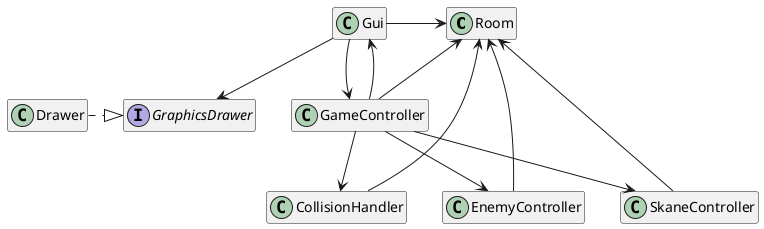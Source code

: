 @startuml

skinparam defaultFontSize 17
skinparam classFontSize 14
skinparam classAttributeFontSize 14
hide empty members

class Room {}

interface GraphicsDrawer {}
class Drawer {}
class Gui {}

class CollisionHandler {}
class EnemyController {}
class GameController {}
class SkaneController {}

GraphicsDrawer <-up- Gui
GraphicsDrawer ^.left. Drawer

GameController --> CollisionHandler
GameController --> EnemyController
GameController --> SkaneController

GameController <-down- Gui
GameController -down-> Gui

Room <-left- Gui
Room <-- GameController

Room <-- CollisionHandler
Room <-- EnemyController
Room <-- SkaneController

@enduml


